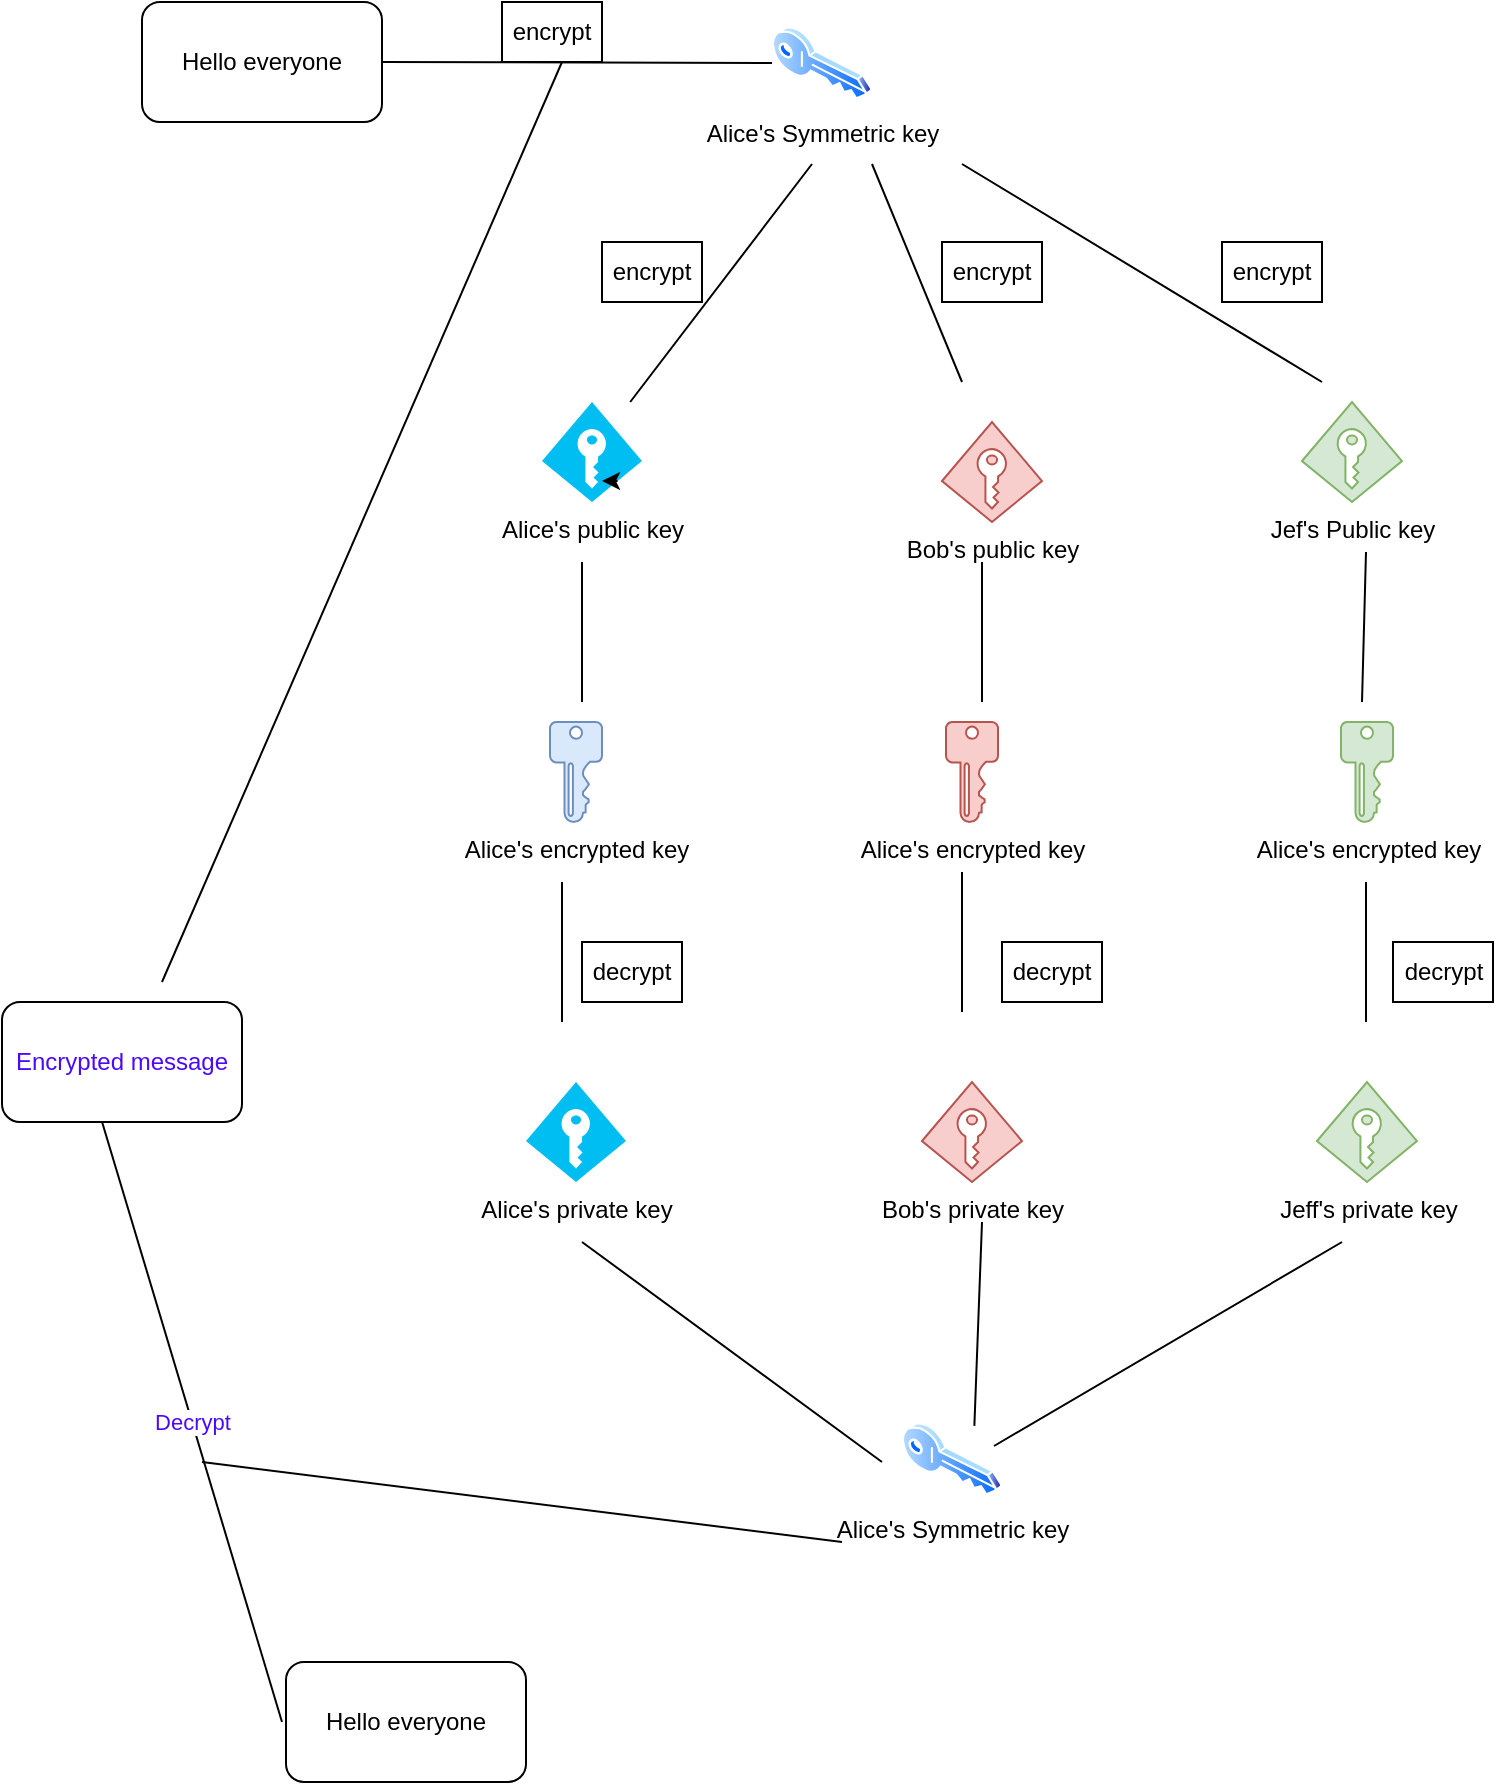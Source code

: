 <mxfile version="20.8.18" type="github">
  <diagram name="Page-1" id="7zSeYHR6uxfxgGlFxZOC">
    <mxGraphModel dx="1436" dy="895" grid="1" gridSize="10" guides="1" tooltips="1" connect="1" arrows="1" fold="1" page="1" pageScale="1" pageWidth="850" pageHeight="1100" math="0" shadow="0">
      <root>
        <mxCell id="0" />
        <mxCell id="1" parent="0" />
        <mxCell id="1u6pHWlFP14e5-JuNZy--1" value="Hello everyone" style="rounded=1;whiteSpace=wrap;html=1;" vertex="1" parent="1">
          <mxGeometry x="110" y="80" width="120" height="60" as="geometry" />
        </mxCell>
        <mxCell id="1u6pHWlFP14e5-JuNZy--2" value="Alice&#39;s Symmetric key" style="aspect=fixed;perimeter=ellipsePerimeter;html=1;align=center;shadow=0;dashed=0;spacingTop=3;image;image=img/lib/active_directory/key.svg;" vertex="1" parent="1">
          <mxGeometry x="425" y="92" width="50" height="37" as="geometry" />
        </mxCell>
        <mxCell id="1u6pHWlFP14e5-JuNZy--3" value="Alice&#39;s public key" style="verticalLabelPosition=bottom;html=1;verticalAlign=top;align=center;strokeColor=none;fillColor=#00BEF2;shape=mxgraph.azure.access_control;" vertex="1" parent="1">
          <mxGeometry x="310" y="280" width="50" height="50" as="geometry" />
        </mxCell>
        <mxCell id="1u6pHWlFP14e5-JuNZy--4" value="Bob&#39;s private key" style="verticalLabelPosition=bottom;html=1;verticalAlign=top;align=center;strokeColor=#b85450;fillColor=#f8cecc;shape=mxgraph.azure.access_control;" vertex="1" parent="1">
          <mxGeometry x="500" y="620" width="50" height="50" as="geometry" />
        </mxCell>
        <mxCell id="1u6pHWlFP14e5-JuNZy--5" value="Jef&#39;s Public key" style="verticalLabelPosition=bottom;html=1;verticalAlign=top;align=center;strokeColor=#82b366;fillColor=#d5e8d4;shape=mxgraph.azure.access_control;" vertex="1" parent="1">
          <mxGeometry x="690" y="280" width="50" height="50" as="geometry" />
        </mxCell>
        <mxCell id="1u6pHWlFP14e5-JuNZy--10" value="" style="group" vertex="1" connectable="0" parent="1">
          <mxGeometry x="290" y="80" width="50" height="30" as="geometry" />
        </mxCell>
        <mxCell id="1u6pHWlFP14e5-JuNZy--14" value="" style="group" vertex="1" connectable="0" parent="1u6pHWlFP14e5-JuNZy--10">
          <mxGeometry width="50" height="30" as="geometry" />
        </mxCell>
        <mxCell id="1u6pHWlFP14e5-JuNZy--8" value="" style="endArrow=none;html=1;rounded=0;exitX=1;exitY=0.5;exitDx=0;exitDy=0;entryX=0;entryY=0.5;entryDx=0;entryDy=0;" edge="1" parent="1u6pHWlFP14e5-JuNZy--14" source="1u6pHWlFP14e5-JuNZy--1" target="1u6pHWlFP14e5-JuNZy--2">
          <mxGeometry width="50" height="50" relative="1" as="geometry">
            <mxPoint x="110" y="340" as="sourcePoint" />
            <mxPoint x="160" y="290" as="targetPoint" />
          </mxGeometry>
        </mxCell>
        <mxCell id="1u6pHWlFP14e5-JuNZy--9" value="encrypt" style="rounded=0;whiteSpace=wrap;html=1;" vertex="1" parent="1u6pHWlFP14e5-JuNZy--14">
          <mxGeometry width="50" height="30" as="geometry" />
        </mxCell>
        <mxCell id="1u6pHWlFP14e5-JuNZy--15" value="encrypt" style="rounded=0;whiteSpace=wrap;html=1;" vertex="1" parent="1">
          <mxGeometry x="340" y="200" width="50" height="30" as="geometry" />
        </mxCell>
        <mxCell id="1u6pHWlFP14e5-JuNZy--16" value="encrypt" style="rounded=0;whiteSpace=wrap;html=1;" vertex="1" parent="1">
          <mxGeometry x="510" y="200" width="50" height="30" as="geometry" />
        </mxCell>
        <mxCell id="1u6pHWlFP14e5-JuNZy--17" value="encrypt" style="rounded=0;whiteSpace=wrap;html=1;" vertex="1" parent="1">
          <mxGeometry x="650" y="200" width="50" height="30" as="geometry" />
        </mxCell>
        <mxCell id="1u6pHWlFP14e5-JuNZy--18" value="" style="endArrow=none;html=1;rounded=0;entryX=0;entryY=0.5;entryDx=0;entryDy=0;" edge="1" parent="1" source="1u6pHWlFP14e5-JuNZy--3">
          <mxGeometry width="50" height="50" relative="1" as="geometry">
            <mxPoint x="250" y="160" as="sourcePoint" />
            <mxPoint x="445" y="161" as="targetPoint" />
          </mxGeometry>
        </mxCell>
        <mxCell id="1u6pHWlFP14e5-JuNZy--19" value="" style="endArrow=none;html=1;rounded=0;entryX=0;entryY=0.5;entryDx=0;entryDy=0;" edge="1" parent="1">
          <mxGeometry width="50" height="50" relative="1" as="geometry">
            <mxPoint x="520" y="270" as="sourcePoint" />
            <mxPoint x="475" y="161" as="targetPoint" />
          </mxGeometry>
        </mxCell>
        <mxCell id="1u6pHWlFP14e5-JuNZy--20" value="" style="endArrow=none;html=1;rounded=0;entryX=0;entryY=0.5;entryDx=0;entryDy=0;" edge="1" parent="1">
          <mxGeometry width="50" height="50" relative="1" as="geometry">
            <mxPoint x="700" y="270" as="sourcePoint" />
            <mxPoint x="520" y="161" as="targetPoint" />
          </mxGeometry>
        </mxCell>
        <mxCell id="1u6pHWlFP14e5-JuNZy--29" value="Encrypted message" style="rounded=1;whiteSpace=wrap;html=1;fontColor=#4B0AFF;" vertex="1" parent="1">
          <mxGeometry x="40" y="580" width="120" height="60" as="geometry" />
        </mxCell>
        <mxCell id="1u6pHWlFP14e5-JuNZy--31" style="edgeStyle=orthogonalEdgeStyle;rounded=0;orthogonalLoop=1;jettySize=auto;html=1;exitX=0.755;exitY=0.79;exitDx=0;exitDy=0;exitPerimeter=0;entryX=0.6;entryY=0.8;entryDx=0;entryDy=0;entryPerimeter=0;fontColor=#4B0AFF;" edge="1" parent="1" source="1u6pHWlFP14e5-JuNZy--3" target="1u6pHWlFP14e5-JuNZy--3">
          <mxGeometry relative="1" as="geometry" />
        </mxCell>
        <mxCell id="1u6pHWlFP14e5-JuNZy--32" value="" style="endArrow=none;html=1;rounded=0;fontColor=#4B0AFF;" edge="1" parent="1">
          <mxGeometry width="50" height="50" relative="1" as="geometry">
            <mxPoint x="330" y="430" as="sourcePoint" />
            <mxPoint x="330" y="360" as="targetPoint" />
          </mxGeometry>
        </mxCell>
        <mxCell id="1u6pHWlFP14e5-JuNZy--33" value="" style="endArrow=none;html=1;rounded=0;fontColor=#4B0AFF;" edge="1" parent="1">
          <mxGeometry width="50" height="50" relative="1" as="geometry">
            <mxPoint x="530" y="430" as="sourcePoint" />
            <mxPoint x="530" y="360" as="targetPoint" />
          </mxGeometry>
        </mxCell>
        <mxCell id="1u6pHWlFP14e5-JuNZy--34" value="" style="endArrow=none;html=1;rounded=0;fontColor=#4B0AFF;" edge="1" parent="1">
          <mxGeometry width="50" height="50" relative="1" as="geometry">
            <mxPoint x="720" y="430" as="sourcePoint" />
            <mxPoint x="722" y="355" as="targetPoint" />
          </mxGeometry>
        </mxCell>
        <mxCell id="1u6pHWlFP14e5-JuNZy--37" value="Alice&#39;s encrypted key" style="sketch=0;aspect=fixed;pointerEvents=1;shadow=0;dashed=0;html=1;strokeColor=#6c8ebf;labelPosition=center;verticalLabelPosition=bottom;verticalAlign=top;align=center;fillColor=#dae8fc;shape=mxgraph.mscae.enterprise.key_permissions;" vertex="1" parent="1">
          <mxGeometry x="314" y="440" width="26" height="50" as="geometry" />
        </mxCell>
        <mxCell id="1u6pHWlFP14e5-JuNZy--38" value="Alice&#39;s encrypted key" style="sketch=0;aspect=fixed;pointerEvents=1;shadow=0;dashed=0;html=1;strokeColor=#b85450;labelPosition=center;verticalLabelPosition=bottom;verticalAlign=top;align=center;fillColor=#f8cecc;shape=mxgraph.mscae.enterprise.key_permissions;" vertex="1" parent="1">
          <mxGeometry x="512" y="440" width="26" height="50" as="geometry" />
        </mxCell>
        <mxCell id="1u6pHWlFP14e5-JuNZy--39" value="Alice&#39;s encrypted key" style="sketch=0;aspect=fixed;pointerEvents=1;shadow=0;dashed=0;html=1;strokeColor=#82b366;labelPosition=center;verticalLabelPosition=bottom;verticalAlign=top;align=center;fillColor=#d5e8d4;shape=mxgraph.mscae.enterprise.key_permissions;" vertex="1" parent="1">
          <mxGeometry x="709.5" y="440" width="26" height="50" as="geometry" />
        </mxCell>
        <mxCell id="1u6pHWlFP14e5-JuNZy--40" value="" style="endArrow=none;html=1;rounded=0;fontColor=#4B0AFF;" edge="1" parent="1">
          <mxGeometry width="50" height="50" relative="1" as="geometry">
            <mxPoint x="120" y="570" as="sourcePoint" />
            <mxPoint x="320" y="110" as="targetPoint" />
          </mxGeometry>
        </mxCell>
        <mxCell id="1u6pHWlFP14e5-JuNZy--41" value="&lt;div&gt;Alice&#39;s private key&lt;/div&gt;&lt;div&gt;&lt;br&gt;&lt;/div&gt;" style="verticalLabelPosition=bottom;html=1;verticalAlign=top;align=center;strokeColor=none;fillColor=#00BEF2;shape=mxgraph.azure.access_control;" vertex="1" parent="1">
          <mxGeometry x="302" y="620" width="50" height="50" as="geometry" />
        </mxCell>
        <mxCell id="1u6pHWlFP14e5-JuNZy--44" value="Bob&#39;s public key" style="verticalLabelPosition=bottom;html=1;verticalAlign=top;align=center;strokeColor=#b85450;fillColor=#f8cecc;shape=mxgraph.azure.access_control;" vertex="1" parent="1">
          <mxGeometry x="510" y="290" width="50" height="50" as="geometry" />
        </mxCell>
        <mxCell id="1u6pHWlFP14e5-JuNZy--45" value="Jeff&#39;s private key" style="verticalLabelPosition=bottom;html=1;verticalAlign=top;align=center;strokeColor=#82b366;fillColor=#d5e8d4;shape=mxgraph.azure.access_control;" vertex="1" parent="1">
          <mxGeometry x="697.5" y="620" width="50" height="50" as="geometry" />
        </mxCell>
        <mxCell id="1u6pHWlFP14e5-JuNZy--46" value="" style="endArrow=none;html=1;rounded=0;fontColor=#4B0AFF;" edge="1" parent="1">
          <mxGeometry width="50" height="50" relative="1" as="geometry">
            <mxPoint x="320" y="590" as="sourcePoint" />
            <mxPoint x="320" y="520" as="targetPoint" />
          </mxGeometry>
        </mxCell>
        <mxCell id="1u6pHWlFP14e5-JuNZy--47" value="" style="endArrow=none;html=1;rounded=0;fontColor=#4B0AFF;" edge="1" parent="1">
          <mxGeometry width="50" height="50" relative="1" as="geometry">
            <mxPoint x="520" y="585" as="sourcePoint" />
            <mxPoint x="520" y="515" as="targetPoint" />
          </mxGeometry>
        </mxCell>
        <mxCell id="1u6pHWlFP14e5-JuNZy--48" value="" style="endArrow=none;html=1;rounded=0;fontColor=#4B0AFF;" edge="1" parent="1">
          <mxGeometry width="50" height="50" relative="1" as="geometry">
            <mxPoint x="722" y="590" as="sourcePoint" />
            <mxPoint x="722" y="520" as="targetPoint" />
          </mxGeometry>
        </mxCell>
        <mxCell id="1u6pHWlFP14e5-JuNZy--49" value="decrypt" style="rounded=0;whiteSpace=wrap;html=1;" vertex="1" parent="1">
          <mxGeometry x="330" y="550" width="50" height="30" as="geometry" />
        </mxCell>
        <mxCell id="1u6pHWlFP14e5-JuNZy--50" value="decrypt" style="rounded=0;whiteSpace=wrap;html=1;" vertex="1" parent="1">
          <mxGeometry x="540" y="550" width="50" height="30" as="geometry" />
        </mxCell>
        <mxCell id="1u6pHWlFP14e5-JuNZy--51" value="decrypt" style="rounded=0;whiteSpace=wrap;html=1;" vertex="1" parent="1">
          <mxGeometry x="735.5" y="550" width="50" height="30" as="geometry" />
        </mxCell>
        <mxCell id="1u6pHWlFP14e5-JuNZy--56" value="Alice&#39;s Symmetric key" style="aspect=fixed;perimeter=ellipsePerimeter;html=1;align=center;shadow=0;dashed=0;spacingTop=3;image;image=img/lib/active_directory/key.svg;" vertex="1" parent="1">
          <mxGeometry x="490" y="790" width="50" height="37" as="geometry" />
        </mxCell>
        <mxCell id="1u6pHWlFP14e5-JuNZy--58" value="" style="endArrow=none;html=1;rounded=0;fontColor=#4B0AFF;" edge="1" parent="1">
          <mxGeometry width="50" height="50" relative="1" as="geometry">
            <mxPoint x="480" y="810" as="sourcePoint" />
            <mxPoint x="330" y="700" as="targetPoint" />
          </mxGeometry>
        </mxCell>
        <mxCell id="1u6pHWlFP14e5-JuNZy--59" value="" style="endArrow=none;html=1;rounded=0;fontColor=#4B0AFF;entryX=0.75;entryY=0;entryDx=0;entryDy=0;" edge="1" parent="1" target="1u6pHWlFP14e5-JuNZy--56">
          <mxGeometry width="50" height="50" relative="1" as="geometry">
            <mxPoint x="530" y="690" as="sourcePoint" />
            <mxPoint x="450" y="630" as="targetPoint" />
          </mxGeometry>
        </mxCell>
        <mxCell id="1u6pHWlFP14e5-JuNZy--60" value="" style="endArrow=none;html=1;rounded=0;fontColor=#4B0AFF;entryX=0.75;entryY=0;entryDx=0;entryDy=0;" edge="1" parent="1">
          <mxGeometry width="50" height="50" relative="1" as="geometry">
            <mxPoint x="710" y="700" as="sourcePoint" />
            <mxPoint x="536" y="802" as="targetPoint" />
          </mxGeometry>
        </mxCell>
        <mxCell id="1u6pHWlFP14e5-JuNZy--61" value="" style="endArrow=none;html=1;rounded=0;fontColor=#4B0AFF;" edge="1" parent="1">
          <mxGeometry width="50" height="50" relative="1" as="geometry">
            <mxPoint x="460" y="850" as="sourcePoint" />
            <mxPoint x="140" y="810" as="targetPoint" />
          </mxGeometry>
        </mxCell>
        <mxCell id="1u6pHWlFP14e5-JuNZy--62" value="Decrypt" style="endArrow=none;html=1;rounded=0;fontColor=#4B0AFF;exitX=0.417;exitY=1;exitDx=0;exitDy=0;exitPerimeter=0;" edge="1" parent="1" source="1u6pHWlFP14e5-JuNZy--29">
          <mxGeometry width="50" height="50" relative="1" as="geometry">
            <mxPoint x="400" y="680" as="sourcePoint" />
            <mxPoint x="180" y="940" as="targetPoint" />
          </mxGeometry>
        </mxCell>
        <mxCell id="1u6pHWlFP14e5-JuNZy--64" value="Hello everyone" style="rounded=1;whiteSpace=wrap;html=1;" vertex="1" parent="1">
          <mxGeometry x="182" y="910" width="120" height="60" as="geometry" />
        </mxCell>
      </root>
    </mxGraphModel>
  </diagram>
</mxfile>
